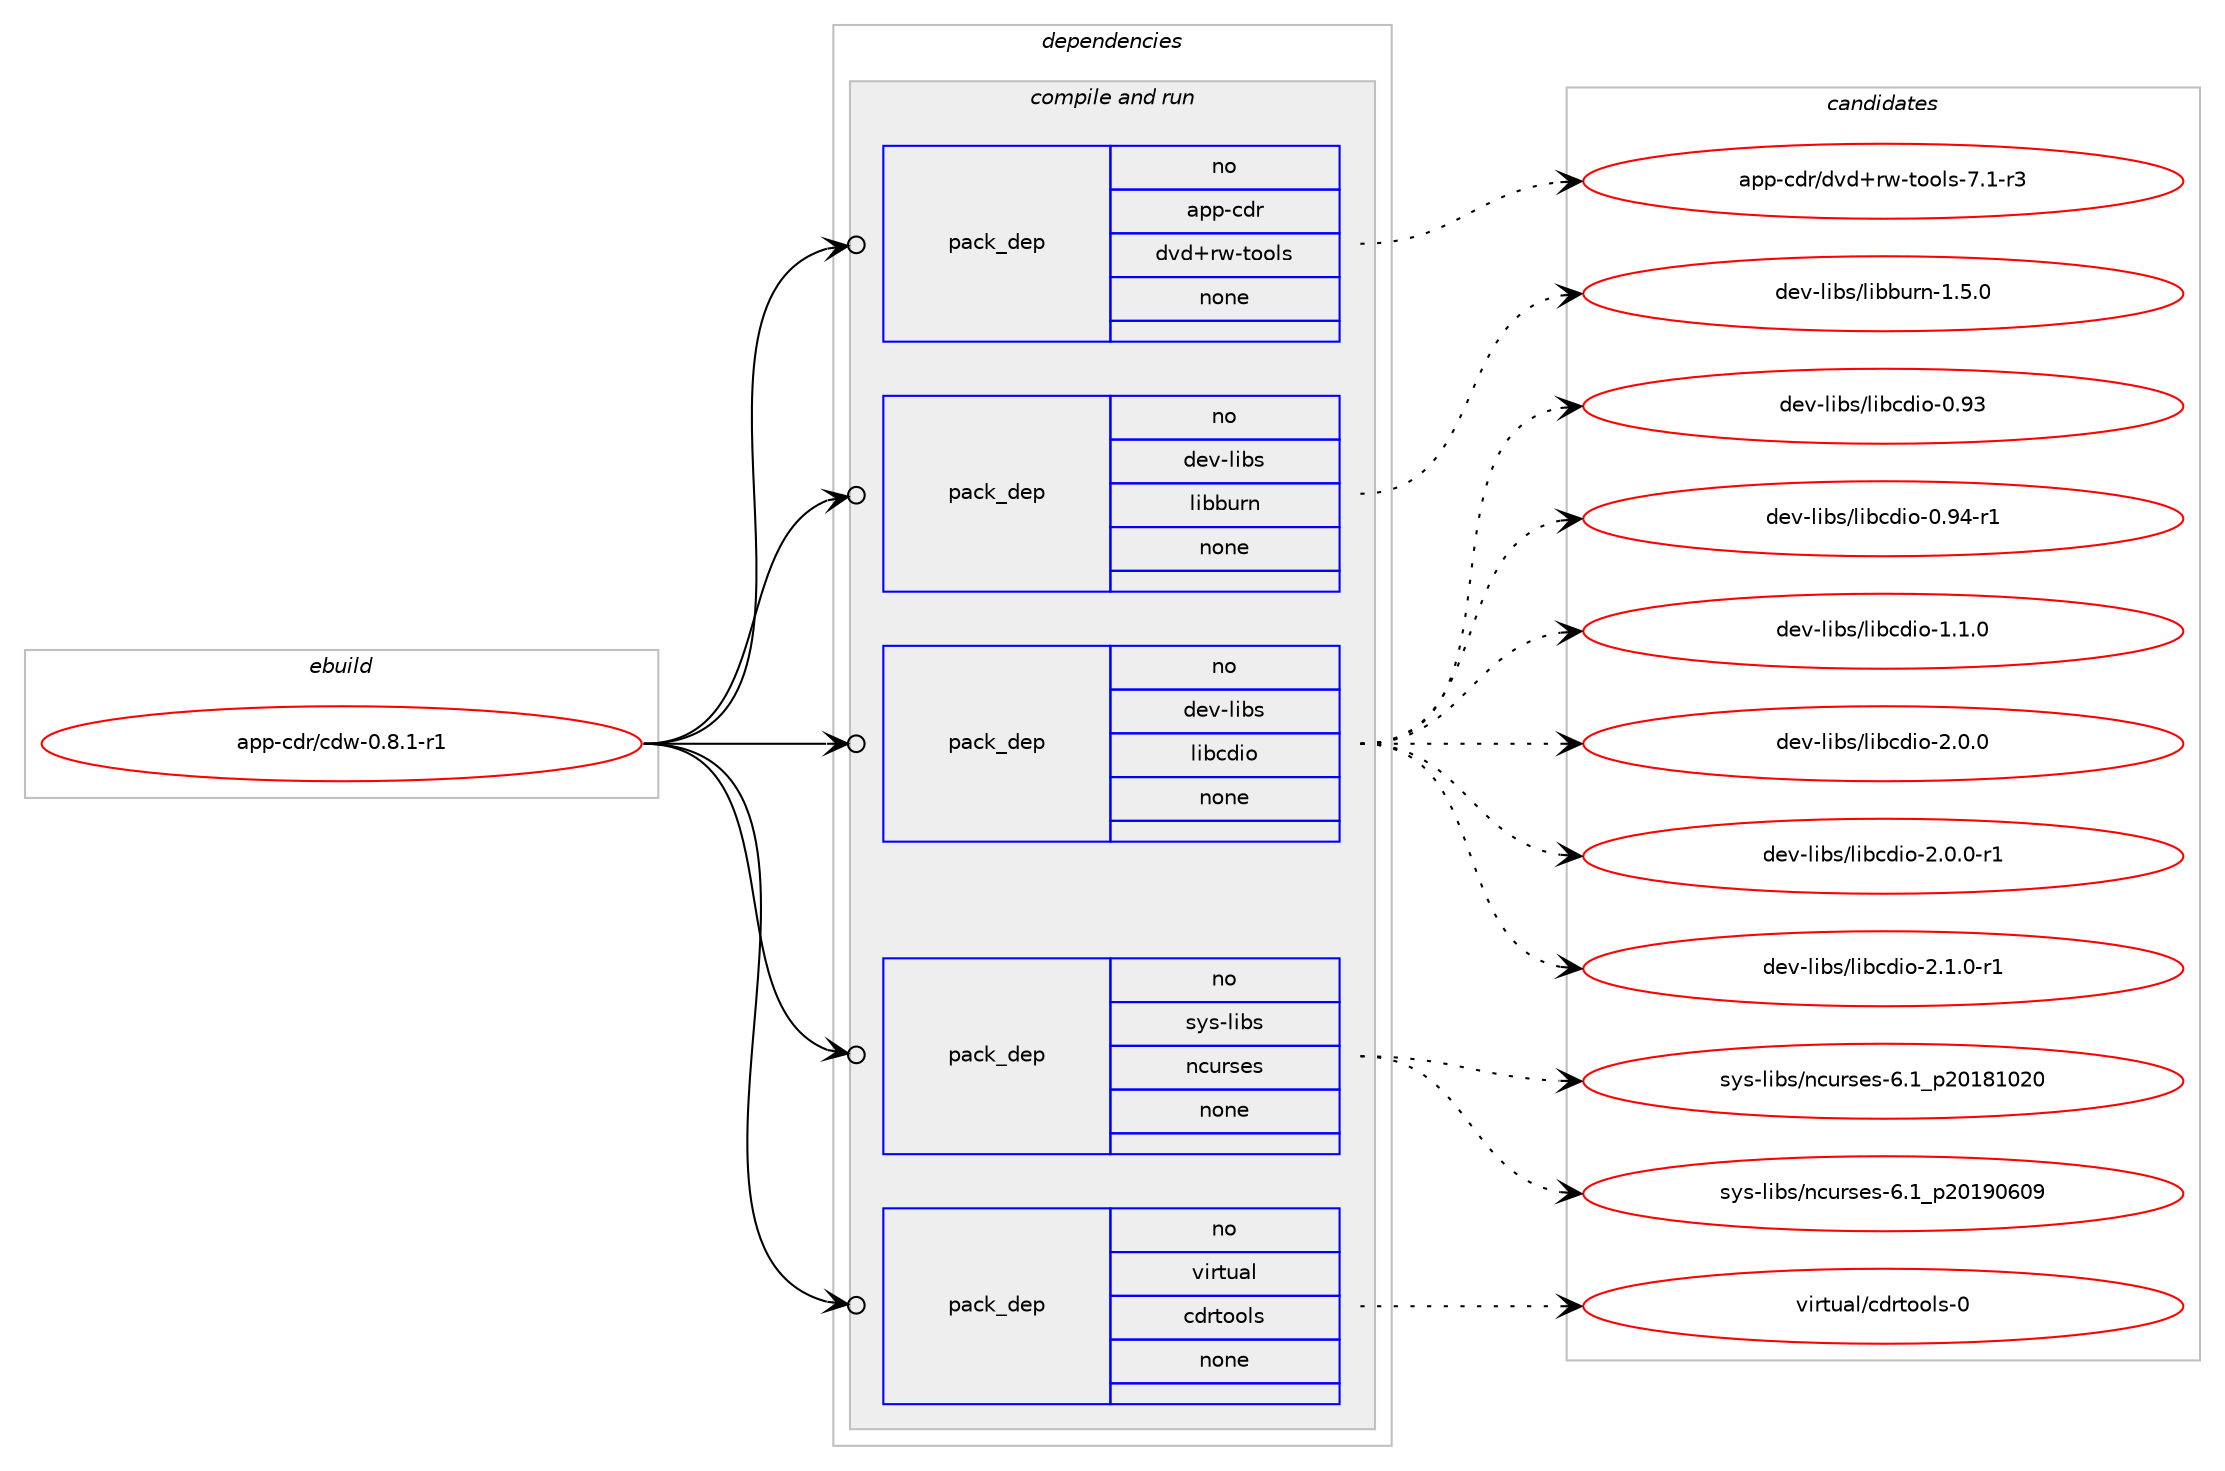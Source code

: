 digraph prolog {

# *************
# Graph options
# *************

newrank=true;
concentrate=true;
compound=true;
graph [rankdir=LR,fontname=Helvetica,fontsize=10,ranksep=1.5];#, ranksep=2.5, nodesep=0.2];
edge  [arrowhead=vee];
node  [fontname=Helvetica,fontsize=10];

# **********
# The ebuild
# **********

subgraph cluster_leftcol {
color=gray;
rank=same;
label=<<i>ebuild</i>>;
id [label="app-cdr/cdw-0.8.1-r1", color=red, width=4, href="../app-cdr/cdw-0.8.1-r1.svg"];
}

# ****************
# The dependencies
# ****************

subgraph cluster_midcol {
color=gray;
label=<<i>dependencies</i>>;
subgraph cluster_compile {
fillcolor="#eeeeee";
style=filled;
label=<<i>compile</i>>;
}
subgraph cluster_compileandrun {
fillcolor="#eeeeee";
style=filled;
label=<<i>compile and run</i>>;
subgraph pack353567 {
dependency475746 [label=<<TABLE BORDER="0" CELLBORDER="1" CELLSPACING="0" CELLPADDING="4" WIDTH="220"><TR><TD ROWSPAN="6" CELLPADDING="30">pack_dep</TD></TR><TR><TD WIDTH="110">no</TD></TR><TR><TD>app-cdr</TD></TR><TR><TD>dvd+rw-tools</TD></TR><TR><TD>none</TD></TR><TR><TD></TD></TR></TABLE>>, shape=none, color=blue];
}
id:e -> dependency475746:w [weight=20,style="solid",arrowhead="odotvee"];
subgraph pack353568 {
dependency475747 [label=<<TABLE BORDER="0" CELLBORDER="1" CELLSPACING="0" CELLPADDING="4" WIDTH="220"><TR><TD ROWSPAN="6" CELLPADDING="30">pack_dep</TD></TR><TR><TD WIDTH="110">no</TD></TR><TR><TD>dev-libs</TD></TR><TR><TD>libburn</TD></TR><TR><TD>none</TD></TR><TR><TD></TD></TR></TABLE>>, shape=none, color=blue];
}
id:e -> dependency475747:w [weight=20,style="solid",arrowhead="odotvee"];
subgraph pack353569 {
dependency475748 [label=<<TABLE BORDER="0" CELLBORDER="1" CELLSPACING="0" CELLPADDING="4" WIDTH="220"><TR><TD ROWSPAN="6" CELLPADDING="30">pack_dep</TD></TR><TR><TD WIDTH="110">no</TD></TR><TR><TD>dev-libs</TD></TR><TR><TD>libcdio</TD></TR><TR><TD>none</TD></TR><TR><TD></TD></TR></TABLE>>, shape=none, color=blue];
}
id:e -> dependency475748:w [weight=20,style="solid",arrowhead="odotvee"];
subgraph pack353570 {
dependency475749 [label=<<TABLE BORDER="0" CELLBORDER="1" CELLSPACING="0" CELLPADDING="4" WIDTH="220"><TR><TD ROWSPAN="6" CELLPADDING="30">pack_dep</TD></TR><TR><TD WIDTH="110">no</TD></TR><TR><TD>sys-libs</TD></TR><TR><TD>ncurses</TD></TR><TR><TD>none</TD></TR><TR><TD></TD></TR></TABLE>>, shape=none, color=blue];
}
id:e -> dependency475749:w [weight=20,style="solid",arrowhead="odotvee"];
subgraph pack353571 {
dependency475750 [label=<<TABLE BORDER="0" CELLBORDER="1" CELLSPACING="0" CELLPADDING="4" WIDTH="220"><TR><TD ROWSPAN="6" CELLPADDING="30">pack_dep</TD></TR><TR><TD WIDTH="110">no</TD></TR><TR><TD>virtual</TD></TR><TR><TD>cdrtools</TD></TR><TR><TD>none</TD></TR><TR><TD></TD></TR></TABLE>>, shape=none, color=blue];
}
id:e -> dependency475750:w [weight=20,style="solid",arrowhead="odotvee"];
}
subgraph cluster_run {
fillcolor="#eeeeee";
style=filled;
label=<<i>run</i>>;
}
}

# **************
# The candidates
# **************

subgraph cluster_choices {
rank=same;
color=gray;
label=<<i>candidates</i>>;

subgraph choice353567 {
color=black;
nodesep=1;
choice971121124599100114471001181004311411945116111111108115455546494511451 [label="app-cdr/dvd+rw-tools-7.1-r3", color=red, width=4,href="../app-cdr/dvd+rw-tools-7.1-r3.svg"];
dependency475746:e -> choice971121124599100114471001181004311411945116111111108115455546494511451:w [style=dotted,weight="100"];
}
subgraph choice353568 {
color=black;
nodesep=1;
choice1001011184510810598115471081059898117114110454946534648 [label="dev-libs/libburn-1.5.0", color=red, width=4,href="../dev-libs/libburn-1.5.0.svg"];
dependency475747:e -> choice1001011184510810598115471081059898117114110454946534648:w [style=dotted,weight="100"];
}
subgraph choice353569 {
color=black;
nodesep=1;
choice10010111845108105981154710810598991001051114548465751 [label="dev-libs/libcdio-0.93", color=red, width=4,href="../dev-libs/libcdio-0.93.svg"];
choice100101118451081059811547108105989910010511145484657524511449 [label="dev-libs/libcdio-0.94-r1", color=red, width=4,href="../dev-libs/libcdio-0.94-r1.svg"];
choice1001011184510810598115471081059899100105111454946494648 [label="dev-libs/libcdio-1.1.0", color=red, width=4,href="../dev-libs/libcdio-1.1.0.svg"];
choice1001011184510810598115471081059899100105111455046484648 [label="dev-libs/libcdio-2.0.0", color=red, width=4,href="../dev-libs/libcdio-2.0.0.svg"];
choice10010111845108105981154710810598991001051114550464846484511449 [label="dev-libs/libcdio-2.0.0-r1", color=red, width=4,href="../dev-libs/libcdio-2.0.0-r1.svg"];
choice10010111845108105981154710810598991001051114550464946484511449 [label="dev-libs/libcdio-2.1.0-r1", color=red, width=4,href="../dev-libs/libcdio-2.1.0-r1.svg"];
dependency475748:e -> choice10010111845108105981154710810598991001051114548465751:w [style=dotted,weight="100"];
dependency475748:e -> choice100101118451081059811547108105989910010511145484657524511449:w [style=dotted,weight="100"];
dependency475748:e -> choice1001011184510810598115471081059899100105111454946494648:w [style=dotted,weight="100"];
dependency475748:e -> choice1001011184510810598115471081059899100105111455046484648:w [style=dotted,weight="100"];
dependency475748:e -> choice10010111845108105981154710810598991001051114550464846484511449:w [style=dotted,weight="100"];
dependency475748:e -> choice10010111845108105981154710810598991001051114550464946484511449:w [style=dotted,weight="100"];
}
subgraph choice353570 {
color=black;
nodesep=1;
choice1151211154510810598115471109911711411510111545544649951125048495649485048 [label="sys-libs/ncurses-6.1_p20181020", color=red, width=4,href="../sys-libs/ncurses-6.1_p20181020.svg"];
choice1151211154510810598115471109911711411510111545544649951125048495748544857 [label="sys-libs/ncurses-6.1_p20190609", color=red, width=4,href="../sys-libs/ncurses-6.1_p20190609.svg"];
dependency475749:e -> choice1151211154510810598115471109911711411510111545544649951125048495649485048:w [style=dotted,weight="100"];
dependency475749:e -> choice1151211154510810598115471109911711411510111545544649951125048495748544857:w [style=dotted,weight="100"];
}
subgraph choice353571 {
color=black;
nodesep=1;
choice1181051141161179710847991001141161111111081154548 [label="virtual/cdrtools-0", color=red, width=4,href="../virtual/cdrtools-0.svg"];
dependency475750:e -> choice1181051141161179710847991001141161111111081154548:w [style=dotted,weight="100"];
}
}

}
